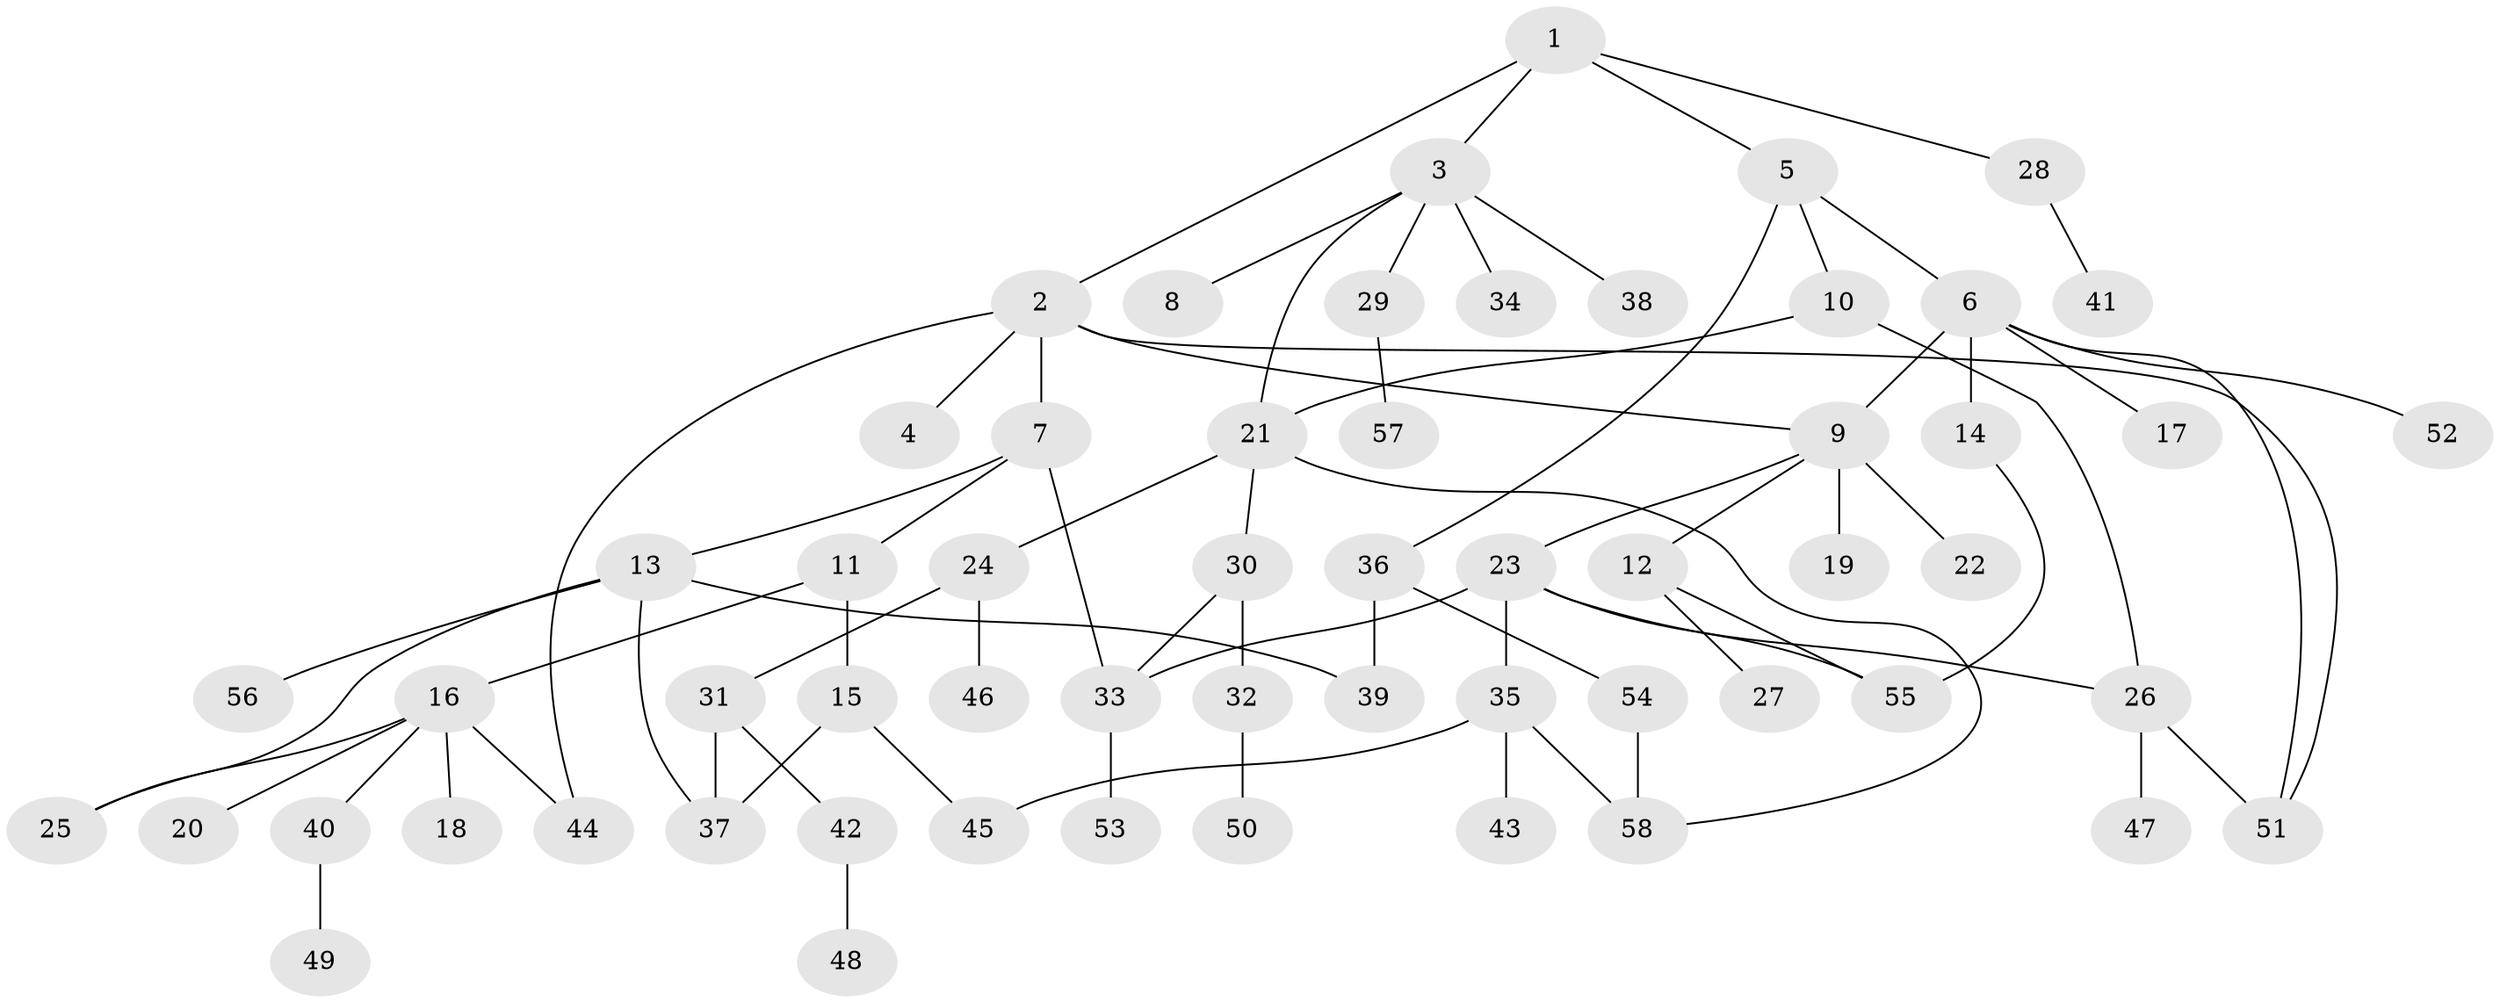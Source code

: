 // Generated by graph-tools (version 1.1) at 2025/41/03/09/25 04:41:35]
// undirected, 58 vertices, 74 edges
graph export_dot {
graph [start="1"]
  node [color=gray90,style=filled];
  1;
  2;
  3;
  4;
  5;
  6;
  7;
  8;
  9;
  10;
  11;
  12;
  13;
  14;
  15;
  16;
  17;
  18;
  19;
  20;
  21;
  22;
  23;
  24;
  25;
  26;
  27;
  28;
  29;
  30;
  31;
  32;
  33;
  34;
  35;
  36;
  37;
  38;
  39;
  40;
  41;
  42;
  43;
  44;
  45;
  46;
  47;
  48;
  49;
  50;
  51;
  52;
  53;
  54;
  55;
  56;
  57;
  58;
  1 -- 2;
  1 -- 3;
  1 -- 5;
  1 -- 28;
  2 -- 4;
  2 -- 7;
  2 -- 9;
  2 -- 51;
  2 -- 44;
  3 -- 8;
  3 -- 29;
  3 -- 34;
  3 -- 38;
  3 -- 21;
  5 -- 6;
  5 -- 10;
  5 -- 36;
  6 -- 14;
  6 -- 17;
  6 -- 52;
  6 -- 51;
  6 -- 9;
  7 -- 11;
  7 -- 13;
  7 -- 33;
  9 -- 12;
  9 -- 19;
  9 -- 22;
  9 -- 23;
  10 -- 21;
  10 -- 26;
  11 -- 15;
  11 -- 16;
  12 -- 27;
  12 -- 55;
  13 -- 25;
  13 -- 56;
  13 -- 37;
  13 -- 39;
  14 -- 55;
  15 -- 37;
  15 -- 45;
  16 -- 18;
  16 -- 20;
  16 -- 40;
  16 -- 44;
  16 -- 25;
  21 -- 24;
  21 -- 30;
  21 -- 58;
  23 -- 35;
  23 -- 26;
  23 -- 33;
  23 -- 55;
  24 -- 31;
  24 -- 46;
  26 -- 47;
  26 -- 51;
  28 -- 41;
  29 -- 57;
  30 -- 32;
  30 -- 33;
  31 -- 42;
  31 -- 37;
  32 -- 50;
  33 -- 53;
  35 -- 43;
  35 -- 58;
  35 -- 45;
  36 -- 39;
  36 -- 54;
  40 -- 49;
  42 -- 48;
  54 -- 58;
}
